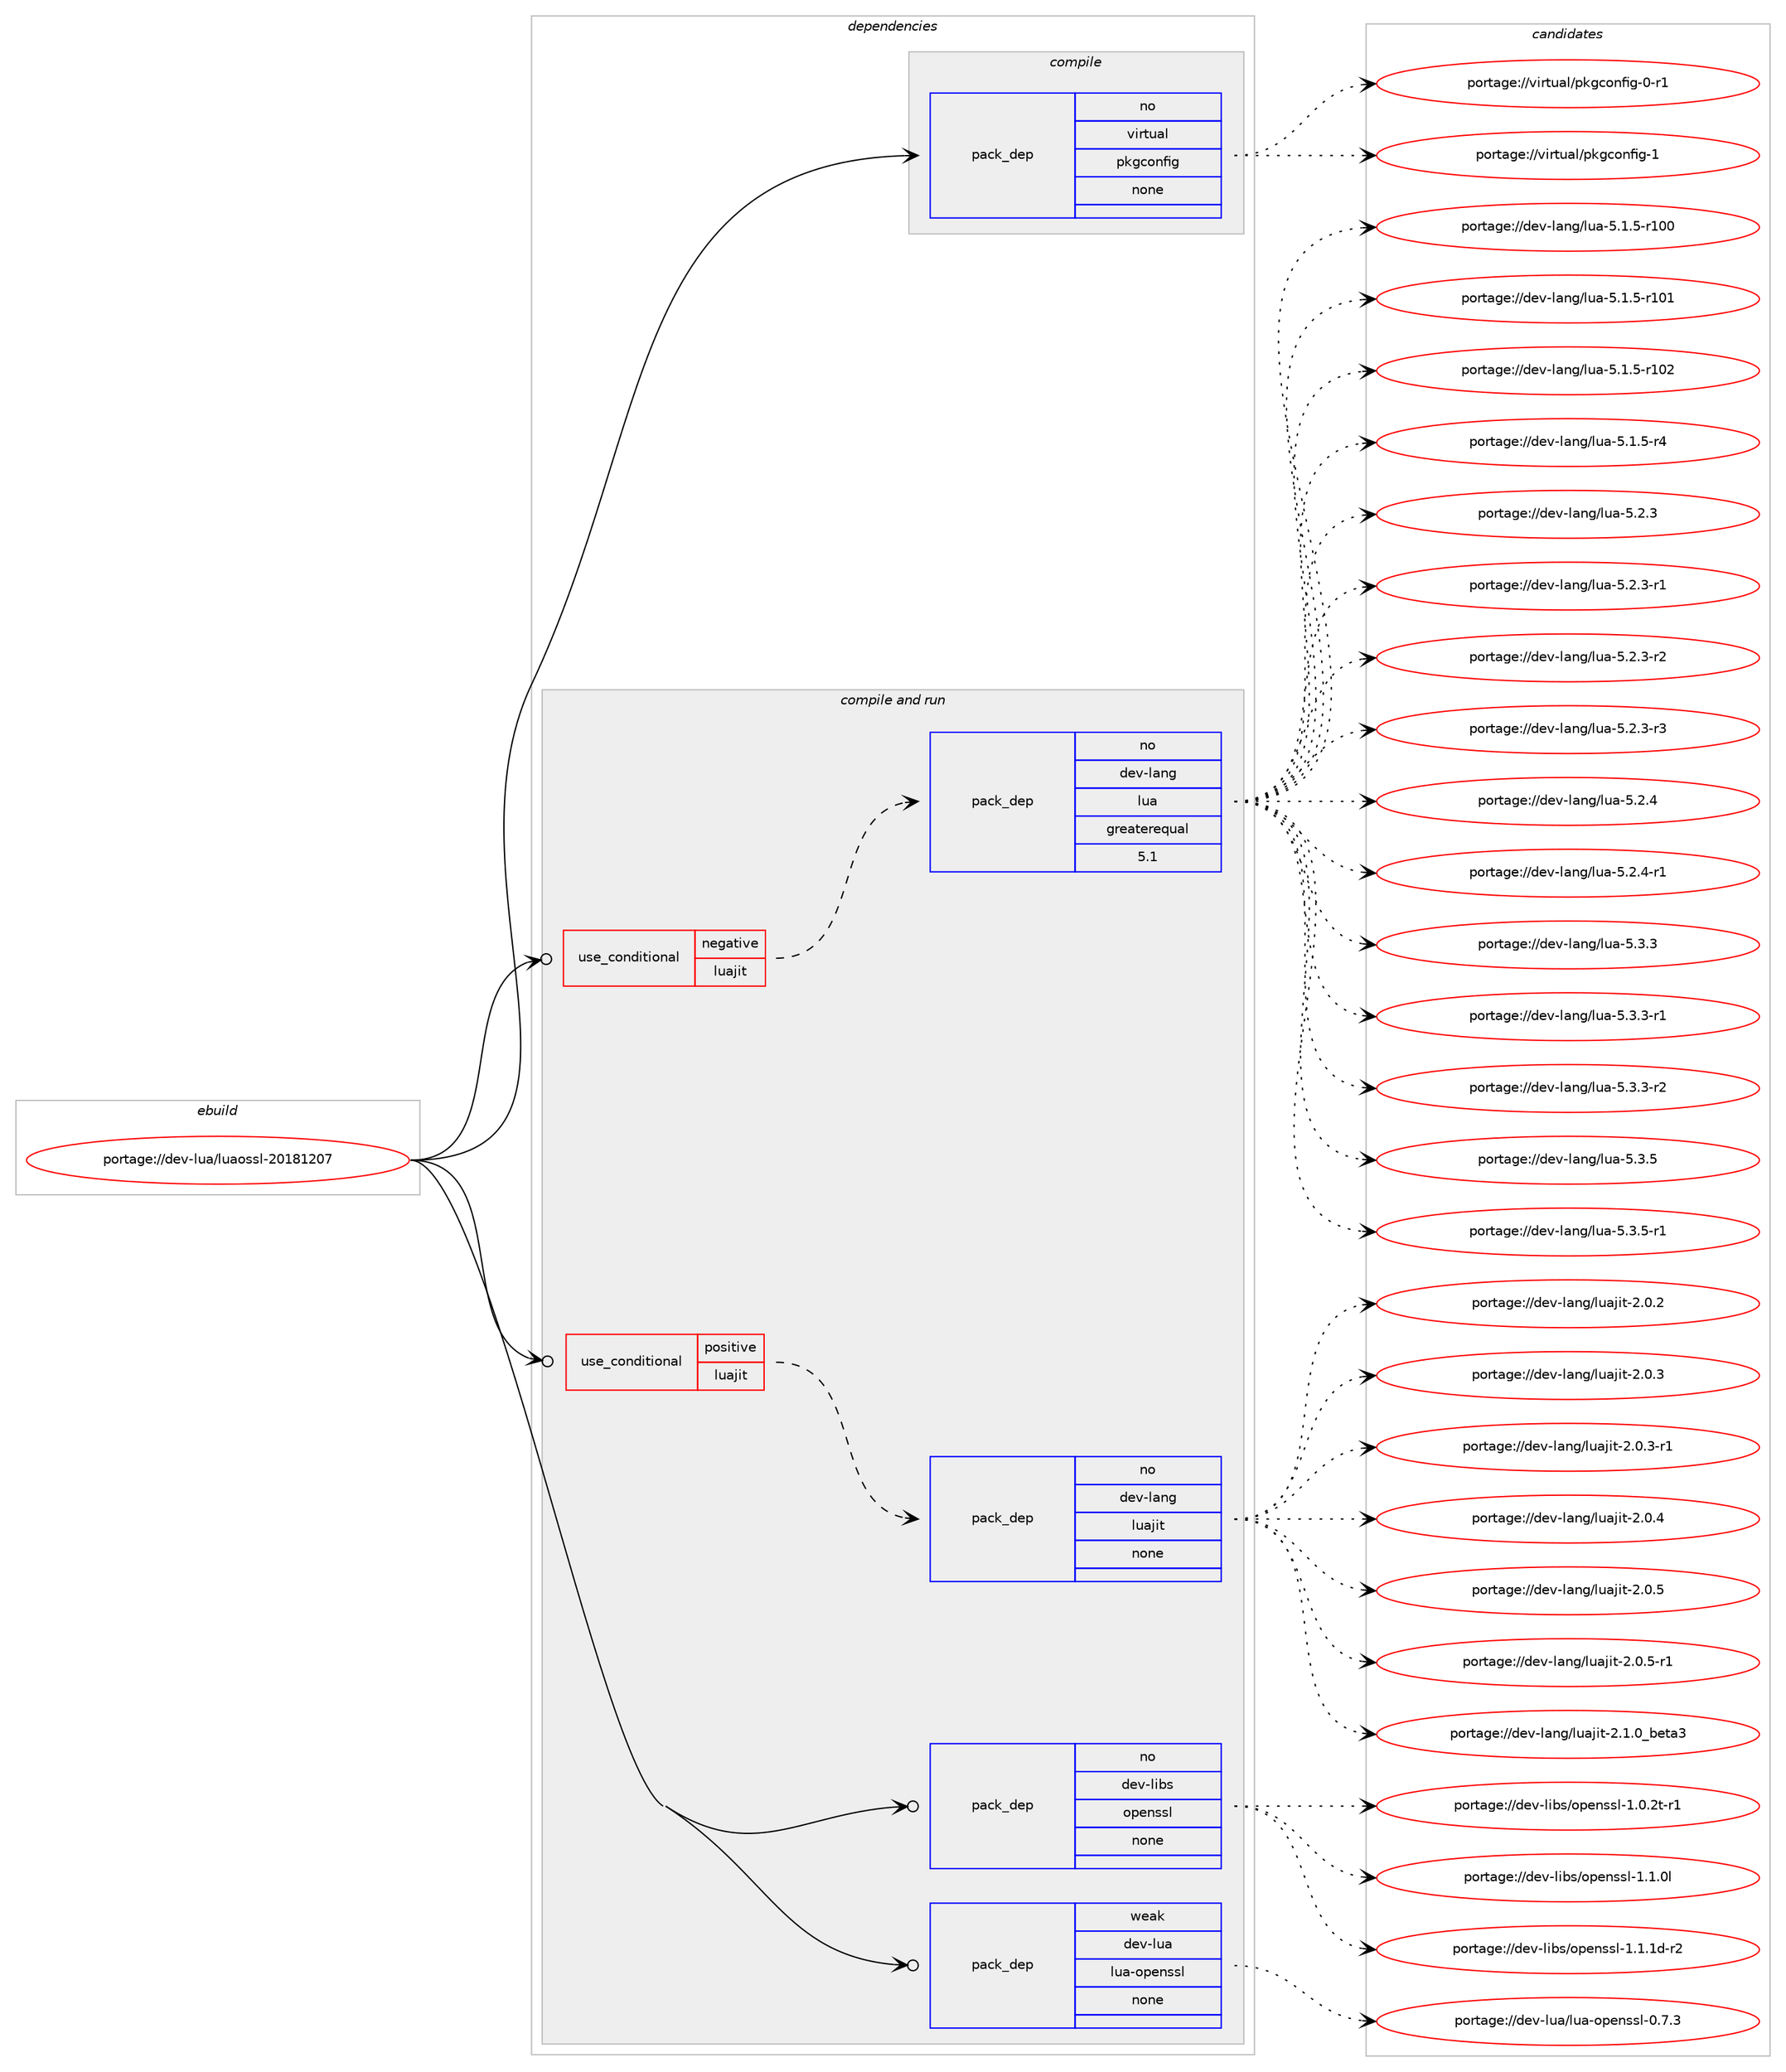 digraph prolog {

# *************
# Graph options
# *************

newrank=true;
concentrate=true;
compound=true;
graph [rankdir=LR,fontname=Helvetica,fontsize=10,ranksep=1.5];#, ranksep=2.5, nodesep=0.2];
edge  [arrowhead=vee];
node  [fontname=Helvetica,fontsize=10];

# **********
# The ebuild
# **********

subgraph cluster_leftcol {
color=gray;
rank=same;
label=<<i>ebuild</i>>;
id [label="portage://dev-lua/luaossl-20181207", color=red, width=4, href="../dev-lua/luaossl-20181207.svg"];
}

# ****************
# The dependencies
# ****************

subgraph cluster_midcol {
color=gray;
label=<<i>dependencies</i>>;
subgraph cluster_compile {
fillcolor="#eeeeee";
style=filled;
label=<<i>compile</i>>;
subgraph pack80053 {
dependency105485 [label=<<TABLE BORDER="0" CELLBORDER="1" CELLSPACING="0" CELLPADDING="4" WIDTH="220"><TR><TD ROWSPAN="6" CELLPADDING="30">pack_dep</TD></TR><TR><TD WIDTH="110">no</TD></TR><TR><TD>virtual</TD></TR><TR><TD>pkgconfig</TD></TR><TR><TD>none</TD></TR><TR><TD></TD></TR></TABLE>>, shape=none, color=blue];
}
id:e -> dependency105485:w [weight=20,style="solid",arrowhead="vee"];
}
subgraph cluster_compileandrun {
fillcolor="#eeeeee";
style=filled;
label=<<i>compile and run</i>>;
subgraph cond22285 {
dependency105486 [label=<<TABLE BORDER="0" CELLBORDER="1" CELLSPACING="0" CELLPADDING="4"><TR><TD ROWSPAN="3" CELLPADDING="10">use_conditional</TD></TR><TR><TD>negative</TD></TR><TR><TD>luajit</TD></TR></TABLE>>, shape=none, color=red];
subgraph pack80054 {
dependency105487 [label=<<TABLE BORDER="0" CELLBORDER="1" CELLSPACING="0" CELLPADDING="4" WIDTH="220"><TR><TD ROWSPAN="6" CELLPADDING="30">pack_dep</TD></TR><TR><TD WIDTH="110">no</TD></TR><TR><TD>dev-lang</TD></TR><TR><TD>lua</TD></TR><TR><TD>greaterequal</TD></TR><TR><TD>5.1</TD></TR></TABLE>>, shape=none, color=blue];
}
dependency105486:e -> dependency105487:w [weight=20,style="dashed",arrowhead="vee"];
}
id:e -> dependency105486:w [weight=20,style="solid",arrowhead="odotvee"];
subgraph cond22286 {
dependency105488 [label=<<TABLE BORDER="0" CELLBORDER="1" CELLSPACING="0" CELLPADDING="4"><TR><TD ROWSPAN="3" CELLPADDING="10">use_conditional</TD></TR><TR><TD>positive</TD></TR><TR><TD>luajit</TD></TR></TABLE>>, shape=none, color=red];
subgraph pack80055 {
dependency105489 [label=<<TABLE BORDER="0" CELLBORDER="1" CELLSPACING="0" CELLPADDING="4" WIDTH="220"><TR><TD ROWSPAN="6" CELLPADDING="30">pack_dep</TD></TR><TR><TD WIDTH="110">no</TD></TR><TR><TD>dev-lang</TD></TR><TR><TD>luajit</TD></TR><TR><TD>none</TD></TR><TR><TD></TD></TR></TABLE>>, shape=none, color=blue];
}
dependency105488:e -> dependency105489:w [weight=20,style="dashed",arrowhead="vee"];
}
id:e -> dependency105488:w [weight=20,style="solid",arrowhead="odotvee"];
subgraph pack80056 {
dependency105490 [label=<<TABLE BORDER="0" CELLBORDER="1" CELLSPACING="0" CELLPADDING="4" WIDTH="220"><TR><TD ROWSPAN="6" CELLPADDING="30">pack_dep</TD></TR><TR><TD WIDTH="110">no</TD></TR><TR><TD>dev-libs</TD></TR><TR><TD>openssl</TD></TR><TR><TD>none</TD></TR><TR><TD></TD></TR></TABLE>>, shape=none, color=blue];
}
id:e -> dependency105490:w [weight=20,style="solid",arrowhead="odotvee"];
subgraph pack80057 {
dependency105491 [label=<<TABLE BORDER="0" CELLBORDER="1" CELLSPACING="0" CELLPADDING="4" WIDTH="220"><TR><TD ROWSPAN="6" CELLPADDING="30">pack_dep</TD></TR><TR><TD WIDTH="110">weak</TD></TR><TR><TD>dev-lua</TD></TR><TR><TD>lua-openssl</TD></TR><TR><TD>none</TD></TR><TR><TD></TD></TR></TABLE>>, shape=none, color=blue];
}
id:e -> dependency105491:w [weight=20,style="solid",arrowhead="odotvee"];
}
subgraph cluster_run {
fillcolor="#eeeeee";
style=filled;
label=<<i>run</i>>;
}
}

# **************
# The candidates
# **************

subgraph cluster_choices {
rank=same;
color=gray;
label=<<i>candidates</i>>;

subgraph choice80053 {
color=black;
nodesep=1;
choiceportage11810511411611797108471121071039911111010210510345484511449 [label="portage://virtual/pkgconfig-0-r1", color=red, width=4,href="../virtual/pkgconfig-0-r1.svg"];
choiceportage1181051141161179710847112107103991111101021051034549 [label="portage://virtual/pkgconfig-1", color=red, width=4,href="../virtual/pkgconfig-1.svg"];
dependency105485:e -> choiceportage11810511411611797108471121071039911111010210510345484511449:w [style=dotted,weight="100"];
dependency105485:e -> choiceportage1181051141161179710847112107103991111101021051034549:w [style=dotted,weight="100"];
}
subgraph choice80054 {
color=black;
nodesep=1;
choiceportage1001011184510897110103471081179745534649465345114494848 [label="portage://dev-lang/lua-5.1.5-r100", color=red, width=4,href="../dev-lang/lua-5.1.5-r100.svg"];
choiceportage1001011184510897110103471081179745534649465345114494849 [label="portage://dev-lang/lua-5.1.5-r101", color=red, width=4,href="../dev-lang/lua-5.1.5-r101.svg"];
choiceportage1001011184510897110103471081179745534649465345114494850 [label="portage://dev-lang/lua-5.1.5-r102", color=red, width=4,href="../dev-lang/lua-5.1.5-r102.svg"];
choiceportage100101118451089711010347108117974553464946534511452 [label="portage://dev-lang/lua-5.1.5-r4", color=red, width=4,href="../dev-lang/lua-5.1.5-r4.svg"];
choiceportage10010111845108971101034710811797455346504651 [label="portage://dev-lang/lua-5.2.3", color=red, width=4,href="../dev-lang/lua-5.2.3.svg"];
choiceportage100101118451089711010347108117974553465046514511449 [label="portage://dev-lang/lua-5.2.3-r1", color=red, width=4,href="../dev-lang/lua-5.2.3-r1.svg"];
choiceportage100101118451089711010347108117974553465046514511450 [label="portage://dev-lang/lua-5.2.3-r2", color=red, width=4,href="../dev-lang/lua-5.2.3-r2.svg"];
choiceportage100101118451089711010347108117974553465046514511451 [label="portage://dev-lang/lua-5.2.3-r3", color=red, width=4,href="../dev-lang/lua-5.2.3-r3.svg"];
choiceportage10010111845108971101034710811797455346504652 [label="portage://dev-lang/lua-5.2.4", color=red, width=4,href="../dev-lang/lua-5.2.4.svg"];
choiceportage100101118451089711010347108117974553465046524511449 [label="portage://dev-lang/lua-5.2.4-r1", color=red, width=4,href="../dev-lang/lua-5.2.4-r1.svg"];
choiceportage10010111845108971101034710811797455346514651 [label="portage://dev-lang/lua-5.3.3", color=red, width=4,href="../dev-lang/lua-5.3.3.svg"];
choiceportage100101118451089711010347108117974553465146514511449 [label="portage://dev-lang/lua-5.3.3-r1", color=red, width=4,href="../dev-lang/lua-5.3.3-r1.svg"];
choiceportage100101118451089711010347108117974553465146514511450 [label="portage://dev-lang/lua-5.3.3-r2", color=red, width=4,href="../dev-lang/lua-5.3.3-r2.svg"];
choiceportage10010111845108971101034710811797455346514653 [label="portage://dev-lang/lua-5.3.5", color=red, width=4,href="../dev-lang/lua-5.3.5.svg"];
choiceportage100101118451089711010347108117974553465146534511449 [label="portage://dev-lang/lua-5.3.5-r1", color=red, width=4,href="../dev-lang/lua-5.3.5-r1.svg"];
dependency105487:e -> choiceportage1001011184510897110103471081179745534649465345114494848:w [style=dotted,weight="100"];
dependency105487:e -> choiceportage1001011184510897110103471081179745534649465345114494849:w [style=dotted,weight="100"];
dependency105487:e -> choiceportage1001011184510897110103471081179745534649465345114494850:w [style=dotted,weight="100"];
dependency105487:e -> choiceportage100101118451089711010347108117974553464946534511452:w [style=dotted,weight="100"];
dependency105487:e -> choiceportage10010111845108971101034710811797455346504651:w [style=dotted,weight="100"];
dependency105487:e -> choiceportage100101118451089711010347108117974553465046514511449:w [style=dotted,weight="100"];
dependency105487:e -> choiceportage100101118451089711010347108117974553465046514511450:w [style=dotted,weight="100"];
dependency105487:e -> choiceportage100101118451089711010347108117974553465046514511451:w [style=dotted,weight="100"];
dependency105487:e -> choiceportage10010111845108971101034710811797455346504652:w [style=dotted,weight="100"];
dependency105487:e -> choiceportage100101118451089711010347108117974553465046524511449:w [style=dotted,weight="100"];
dependency105487:e -> choiceportage10010111845108971101034710811797455346514651:w [style=dotted,weight="100"];
dependency105487:e -> choiceportage100101118451089711010347108117974553465146514511449:w [style=dotted,weight="100"];
dependency105487:e -> choiceportage100101118451089711010347108117974553465146514511450:w [style=dotted,weight="100"];
dependency105487:e -> choiceportage10010111845108971101034710811797455346514653:w [style=dotted,weight="100"];
dependency105487:e -> choiceportage100101118451089711010347108117974553465146534511449:w [style=dotted,weight="100"];
}
subgraph choice80055 {
color=black;
nodesep=1;
choiceportage10010111845108971101034710811797106105116455046484650 [label="portage://dev-lang/luajit-2.0.2", color=red, width=4,href="../dev-lang/luajit-2.0.2.svg"];
choiceportage10010111845108971101034710811797106105116455046484651 [label="portage://dev-lang/luajit-2.0.3", color=red, width=4,href="../dev-lang/luajit-2.0.3.svg"];
choiceportage100101118451089711010347108117971061051164550464846514511449 [label="portage://dev-lang/luajit-2.0.3-r1", color=red, width=4,href="../dev-lang/luajit-2.0.3-r1.svg"];
choiceportage10010111845108971101034710811797106105116455046484652 [label="portage://dev-lang/luajit-2.0.4", color=red, width=4,href="../dev-lang/luajit-2.0.4.svg"];
choiceportage10010111845108971101034710811797106105116455046484653 [label="portage://dev-lang/luajit-2.0.5", color=red, width=4,href="../dev-lang/luajit-2.0.5.svg"];
choiceportage100101118451089711010347108117971061051164550464846534511449 [label="portage://dev-lang/luajit-2.0.5-r1", color=red, width=4,href="../dev-lang/luajit-2.0.5-r1.svg"];
choiceportage1001011184510897110103471081179710610511645504649464895981011169751 [label="portage://dev-lang/luajit-2.1.0_beta3", color=red, width=4,href="../dev-lang/luajit-2.1.0_beta3.svg"];
dependency105489:e -> choiceportage10010111845108971101034710811797106105116455046484650:w [style=dotted,weight="100"];
dependency105489:e -> choiceportage10010111845108971101034710811797106105116455046484651:w [style=dotted,weight="100"];
dependency105489:e -> choiceportage100101118451089711010347108117971061051164550464846514511449:w [style=dotted,weight="100"];
dependency105489:e -> choiceportage10010111845108971101034710811797106105116455046484652:w [style=dotted,weight="100"];
dependency105489:e -> choiceportage10010111845108971101034710811797106105116455046484653:w [style=dotted,weight="100"];
dependency105489:e -> choiceportage100101118451089711010347108117971061051164550464846534511449:w [style=dotted,weight="100"];
dependency105489:e -> choiceportage1001011184510897110103471081179710610511645504649464895981011169751:w [style=dotted,weight="100"];
}
subgraph choice80056 {
color=black;
nodesep=1;
choiceportage1001011184510810598115471111121011101151151084549464846501164511449 [label="portage://dev-libs/openssl-1.0.2t-r1", color=red, width=4,href="../dev-libs/openssl-1.0.2t-r1.svg"];
choiceportage100101118451081059811547111112101110115115108454946494648108 [label="portage://dev-libs/openssl-1.1.0l", color=red, width=4,href="../dev-libs/openssl-1.1.0l.svg"];
choiceportage1001011184510810598115471111121011101151151084549464946491004511450 [label="portage://dev-libs/openssl-1.1.1d-r2", color=red, width=4,href="../dev-libs/openssl-1.1.1d-r2.svg"];
dependency105490:e -> choiceportage1001011184510810598115471111121011101151151084549464846501164511449:w [style=dotted,weight="100"];
dependency105490:e -> choiceportage100101118451081059811547111112101110115115108454946494648108:w [style=dotted,weight="100"];
dependency105490:e -> choiceportage1001011184510810598115471111121011101151151084549464946491004511450:w [style=dotted,weight="100"];
}
subgraph choice80057 {
color=black;
nodesep=1;
choiceportage1001011184510811797471081179745111112101110115115108454846554651 [label="portage://dev-lua/lua-openssl-0.7.3", color=red, width=4,href="../dev-lua/lua-openssl-0.7.3.svg"];
dependency105491:e -> choiceportage1001011184510811797471081179745111112101110115115108454846554651:w [style=dotted,weight="100"];
}
}

}
